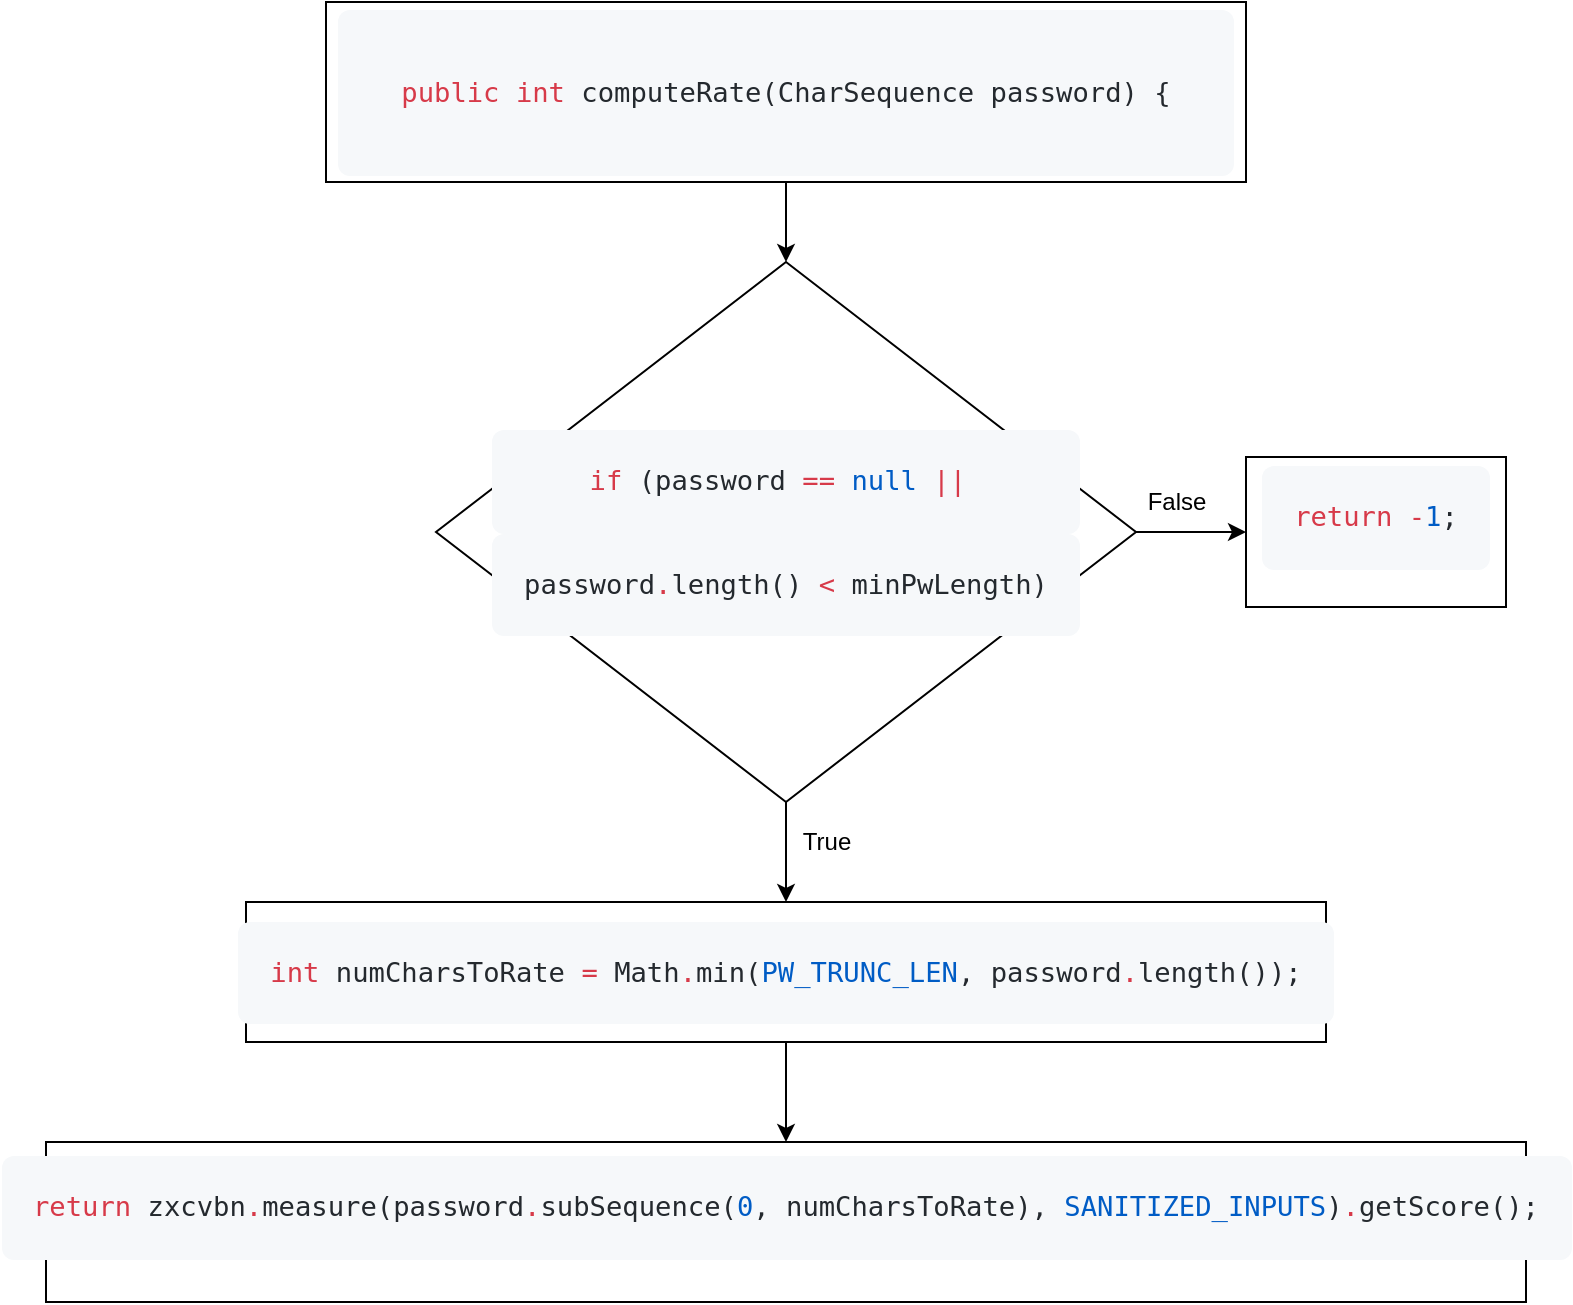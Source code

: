 <mxfile version="13.7.7" type="device"><diagram id="C5RBs43oDa-KdzZeNtuy" name="Page-1"><mxGraphModel dx="2858" dy="2258" grid="1" gridSize="10" guides="1" tooltips="1" connect="1" arrows="1" fold="1" page="1" pageScale="1" pageWidth="827" pageHeight="1169" math="0" shadow="0"><root><mxCell id="WIyWlLk6GJQsqaUBKTNV-0"/><mxCell id="WIyWlLk6GJQsqaUBKTNV-1" parent="WIyWlLk6GJQsqaUBKTNV-0"/><mxCell id="0pdZLnt_CfLM_E0Dq5CG-0" value="&lt;pre style=&quot;box-sizing: border-box ; font-family: , &amp;#34;consolas&amp;#34; , &amp;#34;liberation mono&amp;#34; , &amp;#34;menlo&amp;#34; , monospace ; font-size: 13.6px ; margin-top: 0px ; margin-bottom: 0px ; overflow-wrap: normal ; padding: 16px ; overflow: auto ; line-height: 1.45 ; background-color: rgb(246 , 248 , 250) ; border-radius: 6px ; word-break: normal ; color: rgb(36 , 41 , 46)&quot;&gt;&lt;pre style=&quot;box-sizing: border-box ; font-family: , &amp;#34;consolas&amp;#34; , &amp;#34;liberation mono&amp;#34; , &amp;#34;menlo&amp;#34; , monospace ; font-size: 13.6px ; margin-top: 0px ; margin-bottom: 0px ; overflow-wrap: normal ; padding: 16px ; overflow: auto ; line-height: 1.45 ; border-radius: 6px ; word-break: normal&quot;&gt;&lt;span class=&quot;pl-k&quot; style=&quot;box-sizing: border-box ; color: rgb(215 , 58 , 73)&quot;&gt;public&lt;/span&gt; &lt;span class=&quot;pl-k&quot; style=&quot;box-sizing: border-box ; color: rgb(215 , 58 , 73)&quot;&gt;int&lt;/span&gt; computeRate(&lt;span class=&quot;pl-smi&quot; style=&quot;box-sizing: border-box&quot;&gt;CharSequence&lt;/span&gt; password) {&lt;/pre&gt;&lt;/pre&gt;" style="rounded=0;whiteSpace=wrap;html=1;" parent="WIyWlLk6GJQsqaUBKTNV-1" vertex="1"><mxGeometry x="-60" y="-170" width="460" height="90" as="geometry"/></mxCell><mxCell id="0pdZLnt_CfLM_E0Dq5CG-2" value="" style="endArrow=classic;html=1;entryX=0.5;entryY=0;entryDx=0;entryDy=0;" parent="WIyWlLk6GJQsqaUBKTNV-1" source="0pdZLnt_CfLM_E0Dq5CG-0" target="42p8vsxcj5c1ZdhKcpw0-0" edge="1"><mxGeometry width="50" height="50" relative="1" as="geometry"><mxPoint x="140" y="210" as="sourcePoint"/><mxPoint x="172.5" y="-30" as="targetPoint"/></mxGeometry></mxCell><mxCell id="42p8vsxcj5c1ZdhKcpw0-0" value="&lt;pre style=&quot;box-sizing: border-box ; font-family: , &amp;#34;consolas&amp;#34; , &amp;#34;liberation mono&amp;#34; , &amp;#34;menlo&amp;#34; , monospace ; font-size: 13.6px ; margin-top: 0px ; margin-bottom: 0px ; overflow-wrap: normal ; padding: 16px ; overflow: auto ; line-height: 1.45 ; background-color: rgb(246 , 248 , 250) ; border-radius: 6px ; word-break: normal ; color: rgb(36 , 41 , 46)&quot;&gt;&lt;span class=&quot;pl-k&quot; style=&quot;box-sizing: border-box ; color: rgb(215 , 58 , 73)&quot;&gt;if&lt;/span&gt; (password &lt;span class=&quot;pl-k&quot; style=&quot;box-sizing: border-box ; color: rgb(215 , 58 , 73)&quot;&gt;==&lt;/span&gt; &lt;span class=&quot;pl-c1&quot; style=&quot;box-sizing: border-box ; color: rgb(0 , 92 , 197)&quot;&gt;null&lt;/span&gt; &lt;span class=&quot;pl-k&quot; style=&quot;box-sizing: border-box ; color: rgb(215 , 58 , 73)&quot;&gt;||&lt;/span&gt; &lt;/pre&gt;&lt;pre style=&quot;box-sizing: border-box ; font-family: , &amp;#34;consolas&amp;#34; , &amp;#34;liberation mono&amp;#34; , &amp;#34;menlo&amp;#34; , monospace ; font-size: 13.6px ; margin-top: 0px ; margin-bottom: 0px ; overflow-wrap: normal ; padding: 16px ; overflow: auto ; line-height: 1.45 ; background-color: rgb(246 , 248 , 250) ; border-radius: 6px ; word-break: normal ; color: rgb(36 , 41 , 46)&quot;&gt;password&lt;span class=&quot;pl-k&quot; style=&quot;box-sizing: border-box ; color: rgb(215 , 58 , 73)&quot;&gt;.&lt;/span&gt;length() &lt;span class=&quot;pl-k&quot; style=&quot;box-sizing: border-box ; color: rgb(215 , 58 , 73)&quot;&gt;&amp;lt;&lt;/span&gt; minPwLength)&lt;/pre&gt;" style="rhombus;whiteSpace=wrap;html=1;" vertex="1" parent="WIyWlLk6GJQsqaUBKTNV-1"><mxGeometry x="-5" y="-40" width="350" height="270" as="geometry"/></mxCell><mxCell id="42p8vsxcj5c1ZdhKcpw0-1" value="&lt;pre style=&quot;box-sizing: border-box ; font-family: , &amp;#34;consolas&amp;#34; , &amp;#34;liberation mono&amp;#34; , &amp;#34;menlo&amp;#34; , monospace ; font-size: 13.6px ; margin-top: 0px ; margin-bottom: 0px ; overflow-wrap: normal ; padding: 16px ; overflow: auto ; line-height: 1.45 ; background-color: rgb(246 , 248 , 250) ; border-radius: 6px ; word-break: normal ; color: rgb(36 , 41 , 46)&quot;&gt;&lt;span class=&quot;pl-k&quot; style=&quot;box-sizing: border-box ; color: rgb(215 , 58 , 73)&quot;&gt;return&lt;/span&gt; &lt;span class=&quot;pl-k&quot; style=&quot;box-sizing: border-box ; color: rgb(215 , 58 , 73)&quot;&gt;-&lt;/span&gt;&lt;span class=&quot;pl-c1&quot; style=&quot;box-sizing: border-box ; color: rgb(0 , 92 , 197)&quot;&gt;1&lt;/span&gt;;&lt;br&gt;&lt;/pre&gt;&lt;div&gt;&lt;br&gt;&lt;/div&gt;" style="rounded=0;whiteSpace=wrap;html=1;" vertex="1" parent="WIyWlLk6GJQsqaUBKTNV-1"><mxGeometry x="400" y="57.5" width="130" height="75" as="geometry"/></mxCell><mxCell id="42p8vsxcj5c1ZdhKcpw0-2" value="" style="endArrow=classic;html=1;exitX=1;exitY=0.5;exitDx=0;exitDy=0;" edge="1" parent="WIyWlLk6GJQsqaUBKTNV-1" source="42p8vsxcj5c1ZdhKcpw0-0" target="42p8vsxcj5c1ZdhKcpw0-1"><mxGeometry width="50" height="50" relative="1" as="geometry"><mxPoint x="340" y="94" as="sourcePoint"/><mxPoint x="130" y="30" as="targetPoint"/></mxGeometry></mxCell><mxCell id="42p8vsxcj5c1ZdhKcpw0-3" value="False" style="text;html=1;align=center;verticalAlign=middle;resizable=0;points=[];autosize=1;" vertex="1" parent="WIyWlLk6GJQsqaUBKTNV-1"><mxGeometry x="345" y="70" width="40" height="20" as="geometry"/></mxCell><mxCell id="42p8vsxcj5c1ZdhKcpw0-4" value="&lt;pre style=&quot;box-sizing: border-box ; font-family: , &amp;#34;consolas&amp;#34; , &amp;#34;liberation mono&amp;#34; , &amp;#34;menlo&amp;#34; , monospace ; font-size: 13.6px ; margin-top: 0px ; margin-bottom: 0px ; overflow-wrap: normal ; padding: 16px ; overflow: auto ; line-height: 1.45 ; background-color: rgb(246 , 248 , 250) ; border-radius: 6px ; word-break: normal ; color: rgb(36 , 41 , 46)&quot;&gt;&lt;span class=&quot;pl-k&quot; style=&quot;box-sizing: border-box ; color: rgb(215 , 58 , 73)&quot;&gt;int&lt;/span&gt; numCharsToRate &lt;span class=&quot;pl-k&quot; style=&quot;box-sizing: border-box ; color: rgb(215 , 58 , 73)&quot;&gt;=&lt;/span&gt; &lt;span class=&quot;pl-smi&quot; style=&quot;box-sizing: border-box&quot;&gt;Math&lt;/span&gt;&lt;span class=&quot;pl-k&quot; style=&quot;box-sizing: border-box ; color: rgb(215 , 58 , 73)&quot;&gt;.&lt;/span&gt;min(&lt;span class=&quot;pl-c1&quot; style=&quot;box-sizing: border-box ; color: rgb(0 , 92 , 197)&quot;&gt;PW_TRUNC_LEN&lt;/span&gt;, password&lt;span class=&quot;pl-k&quot; style=&quot;box-sizing: border-box ; color: rgb(215 , 58 , 73)&quot;&gt;.&lt;/span&gt;length());&lt;/pre&gt;" style="rounded=0;whiteSpace=wrap;html=1;" vertex="1" parent="WIyWlLk6GJQsqaUBKTNV-1"><mxGeometry x="-100" y="280" width="540" height="70" as="geometry"/></mxCell><mxCell id="42p8vsxcj5c1ZdhKcpw0-5" value="" style="endArrow=classic;html=1;entryX=0.5;entryY=0;entryDx=0;entryDy=0;exitX=0.5;exitY=1;exitDx=0;exitDy=0;" edge="1" parent="WIyWlLk6GJQsqaUBKTNV-1" source="42p8vsxcj5c1ZdhKcpw0-0" target="42p8vsxcj5c1ZdhKcpw0-4"><mxGeometry width="50" height="50" relative="1" as="geometry"><mxPoint x="160" y="360" as="sourcePoint"/><mxPoint x="210" y="310" as="targetPoint"/></mxGeometry></mxCell><mxCell id="42p8vsxcj5c1ZdhKcpw0-6" value="True" style="text;html=1;align=center;verticalAlign=middle;resizable=0;points=[];autosize=1;" vertex="1" parent="WIyWlLk6GJQsqaUBKTNV-1"><mxGeometry x="170" y="240" width="40" height="20" as="geometry"/></mxCell><mxCell id="42p8vsxcj5c1ZdhKcpw0-7" value="&lt;pre style=&quot;box-sizing: border-box ; font-family: , &amp;#34;consolas&amp;#34; , &amp;#34;liberation mono&amp;#34; , &amp;#34;menlo&amp;#34; , monospace ; font-size: 13.6px ; margin-top: 0px ; margin-bottom: 0px ; overflow-wrap: normal ; padding: 16px ; overflow: auto ; line-height: 1.45 ; background-color: rgb(246 , 248 , 250) ; border-radius: 6px ; word-break: normal ; color: rgb(36 , 41 , 46)&quot;&gt;&lt;span class=&quot;pl-k&quot; style=&quot;box-sizing: border-box ; color: rgb(215 , 58 , 73)&quot;&gt;return&lt;/span&gt; zxcvbn&lt;span class=&quot;pl-k&quot; style=&quot;box-sizing: border-box ; color: rgb(215 , 58 , 73)&quot;&gt;.&lt;/span&gt;measure(password&lt;span class=&quot;pl-k&quot; style=&quot;box-sizing: border-box ; color: rgb(215 , 58 , 73)&quot;&gt;.&lt;/span&gt;subSequence(&lt;span class=&quot;pl-c1&quot; style=&quot;box-sizing: border-box ; color: rgb(0 , 92 , 197)&quot;&gt;0&lt;/span&gt;, numCharsToRate), &lt;span class=&quot;pl-c1&quot; style=&quot;box-sizing: border-box ; color: rgb(0 , 92 , 197)&quot;&gt;SANITIZED_INPUTS&lt;/span&gt;)&lt;span class=&quot;pl-k&quot; style=&quot;box-sizing: border-box ; color: rgb(215 , 58 , 73)&quot;&gt;.&lt;/span&gt;getScore();&lt;br&gt;&lt;/pre&gt;&lt;div&gt;&lt;br&gt;&lt;/div&gt;" style="rounded=0;whiteSpace=wrap;html=1;" vertex="1" parent="WIyWlLk6GJQsqaUBKTNV-1"><mxGeometry x="-200" y="400" width="740" height="80" as="geometry"/></mxCell><mxCell id="42p8vsxcj5c1ZdhKcpw0-8" value="" style="endArrow=classic;html=1;entryX=0.5;entryY=0;entryDx=0;entryDy=0;" edge="1" parent="WIyWlLk6GJQsqaUBKTNV-1" source="42p8vsxcj5c1ZdhKcpw0-4" target="42p8vsxcj5c1ZdhKcpw0-7"><mxGeometry width="50" height="50" relative="1" as="geometry"><mxPoint x="-130" y="320" as="sourcePoint"/><mxPoint x="-80" y="270" as="targetPoint"/></mxGeometry></mxCell></root></mxGraphModel></diagram></mxfile>